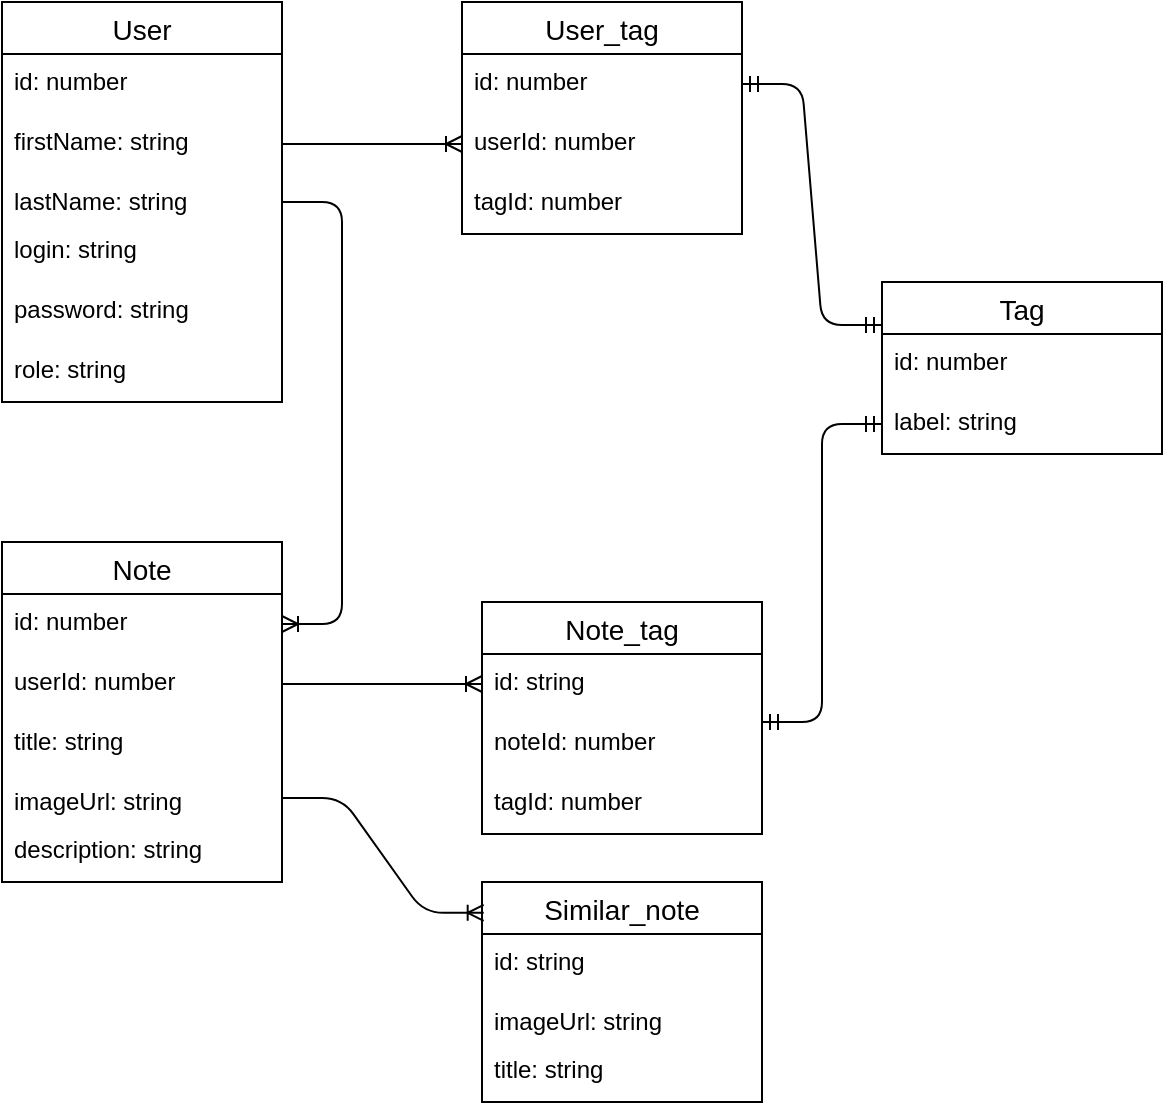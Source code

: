 <mxfile version="14.5.1" type="device"><diagram id="tyUB8Ie1pDqxwp5aKiQS" name="Page-1"><mxGraphModel dx="1086" dy="806" grid="1" gridSize="10" guides="1" tooltips="1" connect="1" arrows="1" fold="1" page="1" pageScale="1" pageWidth="850" pageHeight="1100" math="0" shadow="0"><root><mxCell id="0"/><mxCell id="1" parent="0"/><mxCell id="MrjXmu86AFEd1RcxfVxf-14" value="User" style="swimlane;fontStyle=0;childLayout=stackLayout;horizontal=1;startSize=26;horizontalStack=0;resizeParent=1;resizeParentMax=0;resizeLast=0;collapsible=1;marginBottom=0;align=center;fontSize=14;" parent="1" vertex="1"><mxGeometry x="80" y="40" width="140" height="200" as="geometry"><mxRectangle x="100" y="250" width="60" height="26" as="alternateBounds"/></mxGeometry></mxCell><mxCell id="MrjXmu86AFEd1RcxfVxf-15" value="id: number" style="text;strokeColor=none;fillColor=none;spacingLeft=4;spacingRight=4;overflow=hidden;rotatable=0;points=[[0,0.5],[1,0.5]];portConstraint=eastwest;fontSize=12;" parent="MrjXmu86AFEd1RcxfVxf-14" vertex="1"><mxGeometry y="26" width="140" height="30" as="geometry"/></mxCell><mxCell id="MrjXmu86AFEd1RcxfVxf-16" value="firstName: string" style="text;strokeColor=none;fillColor=none;spacingLeft=4;spacingRight=4;overflow=hidden;rotatable=0;points=[[0,0.5],[1,0.5]];portConstraint=eastwest;fontSize=12;" parent="MrjXmu86AFEd1RcxfVxf-14" vertex="1"><mxGeometry y="56" width="140" height="30" as="geometry"/></mxCell><mxCell id="MrjXmu86AFEd1RcxfVxf-17" value="lastName: string" style="text;strokeColor=none;fillColor=none;spacingLeft=4;spacingRight=4;overflow=hidden;rotatable=0;points=[[0,0.5],[1,0.5]];portConstraint=eastwest;fontSize=12;" parent="MrjXmu86AFEd1RcxfVxf-14" vertex="1"><mxGeometry y="86" width="140" height="24" as="geometry"/></mxCell><mxCell id="R8KgKGXs2dT1bMBs-t-f-2" value="login: string&#10;" style="text;strokeColor=none;fillColor=none;spacingLeft=4;spacingRight=4;overflow=hidden;rotatable=0;points=[[0,0.5],[1,0.5]];portConstraint=eastwest;fontSize=12;" parent="MrjXmu86AFEd1RcxfVxf-14" vertex="1"><mxGeometry y="110" width="140" height="30" as="geometry"/></mxCell><mxCell id="R8KgKGXs2dT1bMBs-t-f-1" value="password: string" style="text;strokeColor=none;fillColor=none;spacingLeft=4;spacingRight=4;overflow=hidden;rotatable=0;points=[[0,0.5],[1,0.5]];portConstraint=eastwest;fontSize=12;" parent="MrjXmu86AFEd1RcxfVxf-14" vertex="1"><mxGeometry y="140" width="140" height="30" as="geometry"/></mxCell><mxCell id="R8KgKGXs2dT1bMBs-t-f-3" value="role: string" style="text;strokeColor=none;fillColor=none;spacingLeft=4;spacingRight=4;overflow=hidden;rotatable=0;points=[[0,0.5],[1,0.5]];portConstraint=eastwest;fontSize=12;" parent="MrjXmu86AFEd1RcxfVxf-14" vertex="1"><mxGeometry y="170" width="140" height="30" as="geometry"/></mxCell><mxCell id="R8KgKGXs2dT1bMBs-t-f-4" value="Note" style="swimlane;fontStyle=0;childLayout=stackLayout;horizontal=1;startSize=26;horizontalStack=0;resizeParent=1;resizeParentMax=0;resizeLast=0;collapsible=1;marginBottom=0;align=center;fontSize=14;" parent="1" vertex="1"><mxGeometry x="80" y="310" width="140" height="170" as="geometry"><mxRectangle x="100" y="250" width="60" height="26" as="alternateBounds"/></mxGeometry></mxCell><mxCell id="R8KgKGXs2dT1bMBs-t-f-5" value="id: number" style="text;strokeColor=none;fillColor=none;spacingLeft=4;spacingRight=4;overflow=hidden;rotatable=0;points=[[0,0.5],[1,0.5]];portConstraint=eastwest;fontSize=12;" parent="R8KgKGXs2dT1bMBs-t-f-4" vertex="1"><mxGeometry y="26" width="140" height="30" as="geometry"/></mxCell><mxCell id="R8KgKGXs2dT1bMBs-t-f-17" value="userId: number" style="text;strokeColor=none;fillColor=none;spacingLeft=4;spacingRight=4;overflow=hidden;rotatable=0;points=[[0,0.5],[1,0.5]];portConstraint=eastwest;fontSize=12;" parent="R8KgKGXs2dT1bMBs-t-f-4" vertex="1"><mxGeometry y="56" width="140" height="30" as="geometry"/></mxCell><mxCell id="R8KgKGXs2dT1bMBs-t-f-6" value="title: string" style="text;strokeColor=none;fillColor=none;spacingLeft=4;spacingRight=4;overflow=hidden;rotatable=0;points=[[0,0.5],[1,0.5]];portConstraint=eastwest;fontSize=12;" parent="R8KgKGXs2dT1bMBs-t-f-4" vertex="1"><mxGeometry y="86" width="140" height="30" as="geometry"/></mxCell><mxCell id="R8KgKGXs2dT1bMBs-t-f-7" value="imageUrl: string" style="text;strokeColor=none;fillColor=none;spacingLeft=4;spacingRight=4;overflow=hidden;rotatable=0;points=[[0,0.5],[1,0.5]];portConstraint=eastwest;fontSize=12;" parent="R8KgKGXs2dT1bMBs-t-f-4" vertex="1"><mxGeometry y="116" width="140" height="24" as="geometry"/></mxCell><mxCell id="R8KgKGXs2dT1bMBs-t-f-8" value="description: string&#10;" style="text;strokeColor=none;fillColor=none;spacingLeft=4;spacingRight=4;overflow=hidden;rotatable=0;points=[[0,0.5],[1,0.5]];portConstraint=eastwest;fontSize=12;" parent="R8KgKGXs2dT1bMBs-t-f-4" vertex="1"><mxGeometry y="140" width="140" height="30" as="geometry"/></mxCell><mxCell id="R8KgKGXs2dT1bMBs-t-f-11" value="Tag" style="swimlane;fontStyle=0;childLayout=stackLayout;horizontal=1;startSize=26;horizontalStack=0;resizeParent=1;resizeParentMax=0;resizeLast=0;collapsible=1;marginBottom=0;align=center;fontSize=14;" parent="1" vertex="1"><mxGeometry x="520" y="180" width="140" height="86" as="geometry"><mxRectangle x="100" y="250" width="60" height="26" as="alternateBounds"/></mxGeometry></mxCell><mxCell id="R8KgKGXs2dT1bMBs-t-f-12" value="id: number" style="text;strokeColor=none;fillColor=none;spacingLeft=4;spacingRight=4;overflow=hidden;rotatable=0;points=[[0,0.5],[1,0.5]];portConstraint=eastwest;fontSize=12;" parent="R8KgKGXs2dT1bMBs-t-f-11" vertex="1"><mxGeometry y="26" width="140" height="30" as="geometry"/></mxCell><mxCell id="R8KgKGXs2dT1bMBs-t-f-13" value="label: string" style="text;strokeColor=none;fillColor=none;spacingLeft=4;spacingRight=4;overflow=hidden;rotatable=0;points=[[0,0.5],[1,0.5]];portConstraint=eastwest;fontSize=12;" parent="R8KgKGXs2dT1bMBs-t-f-11" vertex="1"><mxGeometry y="56" width="140" height="30" as="geometry"/></mxCell><mxCell id="R8KgKGXs2dT1bMBs-t-f-20" value="" style="edgeStyle=entityRelationEdgeStyle;fontSize=12;html=1;endArrow=ERoneToMany;entryX=1;entryY=0.5;entryDx=0;entryDy=0;" parent="1" source="MrjXmu86AFEd1RcxfVxf-14" target="R8KgKGXs2dT1bMBs-t-f-5" edge="1"><mxGeometry width="100" height="100" relative="1" as="geometry"><mxPoint x="300" y="260" as="sourcePoint"/><mxPoint x="140" y="420" as="targetPoint"/></mxGeometry></mxCell><mxCell id="R8KgKGXs2dT1bMBs-t-f-22" value="" style="edgeStyle=entityRelationEdgeStyle;fontSize=12;html=1;endArrow=ERoneToMany;exitX=1;exitY=0.5;exitDx=0;exitDy=0;entryX=0;entryY=0.5;entryDx=0;entryDy=0;" parent="1" source="MrjXmu86AFEd1RcxfVxf-16" target="R8KgKGXs2dT1bMBs-t-f-32" edge="1"><mxGeometry width="100" height="100" relative="1" as="geometry"><mxPoint x="220.0" y="80.0" as="sourcePoint"/><mxPoint x="330" y="280" as="targetPoint"/></mxGeometry></mxCell><mxCell id="R8KgKGXs2dT1bMBs-t-f-23" value="" style="edgeStyle=entityRelationEdgeStyle;fontSize=12;html=1;endArrow=ERoneToMany;exitX=1;exitY=0.5;exitDx=0;exitDy=0;entryX=0;entryY=0.5;entryDx=0;entryDy=0;" parent="1" source="R8KgKGXs2dT1bMBs-t-f-17" target="R8KgKGXs2dT1bMBs-t-f-26" edge="1"><mxGeometry width="100" height="100" relative="1" as="geometry"><mxPoint x="600.0" y="160" as="sourcePoint"/><mxPoint x="640" y="360" as="targetPoint"/></mxGeometry></mxCell><mxCell id="R8KgKGXs2dT1bMBs-t-f-25" value="Note_tag" style="swimlane;fontStyle=0;childLayout=stackLayout;horizontal=1;startSize=26;horizontalStack=0;resizeParent=1;resizeParentMax=0;resizeLast=0;collapsible=1;marginBottom=0;align=center;fontSize=14;" parent="1" vertex="1"><mxGeometry x="320" y="340" width="140" height="116" as="geometry"><mxRectangle x="100" y="250" width="60" height="26" as="alternateBounds"/></mxGeometry></mxCell><mxCell id="R8KgKGXs2dT1bMBs-t-f-26" value="id: string" style="text;strokeColor=none;fillColor=none;spacingLeft=4;spacingRight=4;overflow=hidden;rotatable=0;points=[[0,0.5],[1,0.5]];portConstraint=eastwest;fontSize=12;" parent="R8KgKGXs2dT1bMBs-t-f-25" vertex="1"><mxGeometry y="26" width="140" height="30" as="geometry"/></mxCell><mxCell id="R8KgKGXs2dT1bMBs-t-f-27" value="noteId: number" style="text;strokeColor=none;fillColor=none;spacingLeft=4;spacingRight=4;overflow=hidden;rotatable=0;points=[[0,0.5],[1,0.5]];portConstraint=eastwest;fontSize=12;" parent="R8KgKGXs2dT1bMBs-t-f-25" vertex="1"><mxGeometry y="56" width="140" height="30" as="geometry"/></mxCell><mxCell id="R8KgKGXs2dT1bMBs-t-f-28" value="tagId: number" style="text;strokeColor=none;fillColor=none;spacingLeft=4;spacingRight=4;overflow=hidden;rotatable=0;points=[[0,0.5],[1,0.5]];portConstraint=eastwest;fontSize=12;" parent="R8KgKGXs2dT1bMBs-t-f-25" vertex="1"><mxGeometry y="86" width="140" height="30" as="geometry"/></mxCell><mxCell id="R8KgKGXs2dT1bMBs-t-f-30" value="User_tag" style="swimlane;fontStyle=0;childLayout=stackLayout;horizontal=1;startSize=26;horizontalStack=0;resizeParent=1;resizeParentMax=0;resizeLast=0;collapsible=1;marginBottom=0;align=center;fontSize=14;" parent="1" vertex="1"><mxGeometry x="310" y="40" width="140" height="116" as="geometry"><mxRectangle x="100" y="250" width="60" height="26" as="alternateBounds"/></mxGeometry></mxCell><mxCell id="R8KgKGXs2dT1bMBs-t-f-31" value="id: number" style="text;strokeColor=none;fillColor=none;spacingLeft=4;spacingRight=4;overflow=hidden;rotatable=0;points=[[0,0.5],[1,0.5]];portConstraint=eastwest;fontSize=12;" parent="R8KgKGXs2dT1bMBs-t-f-30" vertex="1"><mxGeometry y="26" width="140" height="30" as="geometry"/></mxCell><mxCell id="R8KgKGXs2dT1bMBs-t-f-32" value="userId: number" style="text;strokeColor=none;fillColor=none;spacingLeft=4;spacingRight=4;overflow=hidden;rotatable=0;points=[[0,0.5],[1,0.5]];portConstraint=eastwest;fontSize=12;" parent="R8KgKGXs2dT1bMBs-t-f-30" vertex="1"><mxGeometry y="56" width="140" height="30" as="geometry"/></mxCell><mxCell id="R8KgKGXs2dT1bMBs-t-f-34" value="tagId: number" style="text;strokeColor=none;fillColor=none;spacingLeft=4;spacingRight=4;overflow=hidden;rotatable=0;points=[[0,0.5],[1,0.5]];portConstraint=eastwest;fontSize=12;" parent="R8KgKGXs2dT1bMBs-t-f-30" vertex="1"><mxGeometry y="86" width="140" height="30" as="geometry"/></mxCell><mxCell id="R8KgKGXs2dT1bMBs-t-f-36" value="" style="edgeStyle=entityRelationEdgeStyle;fontSize=12;html=1;endArrow=ERmandOne;startArrow=ERmandOne;entryX=0;entryY=0.5;entryDx=0;entryDy=0;" parent="1" target="R8KgKGXs2dT1bMBs-t-f-13" edge="1"><mxGeometry width="100" height="100" relative="1" as="geometry"><mxPoint x="460" y="400" as="sourcePoint"/><mxPoint x="560" y="300" as="targetPoint"/></mxGeometry></mxCell><mxCell id="R8KgKGXs2dT1bMBs-t-f-37" value="" style="edgeStyle=entityRelationEdgeStyle;fontSize=12;html=1;endArrow=ERmandOne;startArrow=ERmandOne;entryX=0;entryY=0.25;entryDx=0;entryDy=0;exitX=1;exitY=0.5;exitDx=0;exitDy=0;" parent="1" source="R8KgKGXs2dT1bMBs-t-f-31" target="R8KgKGXs2dT1bMBs-t-f-11" edge="1"><mxGeometry width="100" height="100" relative="1" as="geometry"><mxPoint x="495" y="177.5" as="sourcePoint"/><mxPoint x="605" y="138.5" as="targetPoint"/></mxGeometry></mxCell><mxCell id="kvMs_bJIr4BZaTZ8BWe5-1" value="Similar_note" style="swimlane;fontStyle=0;childLayout=stackLayout;horizontal=1;startSize=26;horizontalStack=0;resizeParent=1;resizeParentMax=0;resizeLast=0;collapsible=1;marginBottom=0;align=center;fontSize=14;" parent="1" vertex="1"><mxGeometry x="320" y="480" width="140" height="110" as="geometry"><mxRectangle x="100" y="250" width="60" height="26" as="alternateBounds"/></mxGeometry></mxCell><mxCell id="kvMs_bJIr4BZaTZ8BWe5-2" value="id: string" style="text;strokeColor=none;fillColor=none;spacingLeft=4;spacingRight=4;overflow=hidden;rotatable=0;points=[[0,0.5],[1,0.5]];portConstraint=eastwest;fontSize=12;" parent="kvMs_bJIr4BZaTZ8BWe5-1" vertex="1"><mxGeometry y="26" width="140" height="30" as="geometry"/></mxCell><mxCell id="kvMs_bJIr4BZaTZ8BWe5-5" value="imageUrl: string" style="text;strokeColor=none;fillColor=none;spacingLeft=4;spacingRight=4;overflow=hidden;rotatable=0;points=[[0,0.5],[1,0.5]];portConstraint=eastwest;fontSize=12;" parent="kvMs_bJIr4BZaTZ8BWe5-1" vertex="1"><mxGeometry y="56" width="140" height="24" as="geometry"/></mxCell><mxCell id="kvMs_bJIr4BZaTZ8BWe5-6" value="title: string" style="text;strokeColor=none;fillColor=none;spacingLeft=4;spacingRight=4;overflow=hidden;rotatable=0;points=[[0,0.5],[1,0.5]];portConstraint=eastwest;fontSize=12;" parent="kvMs_bJIr4BZaTZ8BWe5-1" vertex="1"><mxGeometry y="80" width="140" height="30" as="geometry"/></mxCell><mxCell id="kvMs_bJIr4BZaTZ8BWe5-7" value="" style="edgeStyle=entityRelationEdgeStyle;fontSize=12;html=1;endArrow=ERoneToMany;exitX=1;exitY=0.5;exitDx=0;exitDy=0;entryX=0.006;entryY=0.14;entryDx=0;entryDy=0;entryPerimeter=0;" parent="1" source="R8KgKGXs2dT1bMBs-t-f-7" target="kvMs_bJIr4BZaTZ8BWe5-1" edge="1"><mxGeometry width="100" height="100" relative="1" as="geometry"><mxPoint x="230" y="450" as="sourcePoint"/><mxPoint x="250" y="520" as="targetPoint"/></mxGeometry></mxCell></root></mxGraphModel></diagram></mxfile>